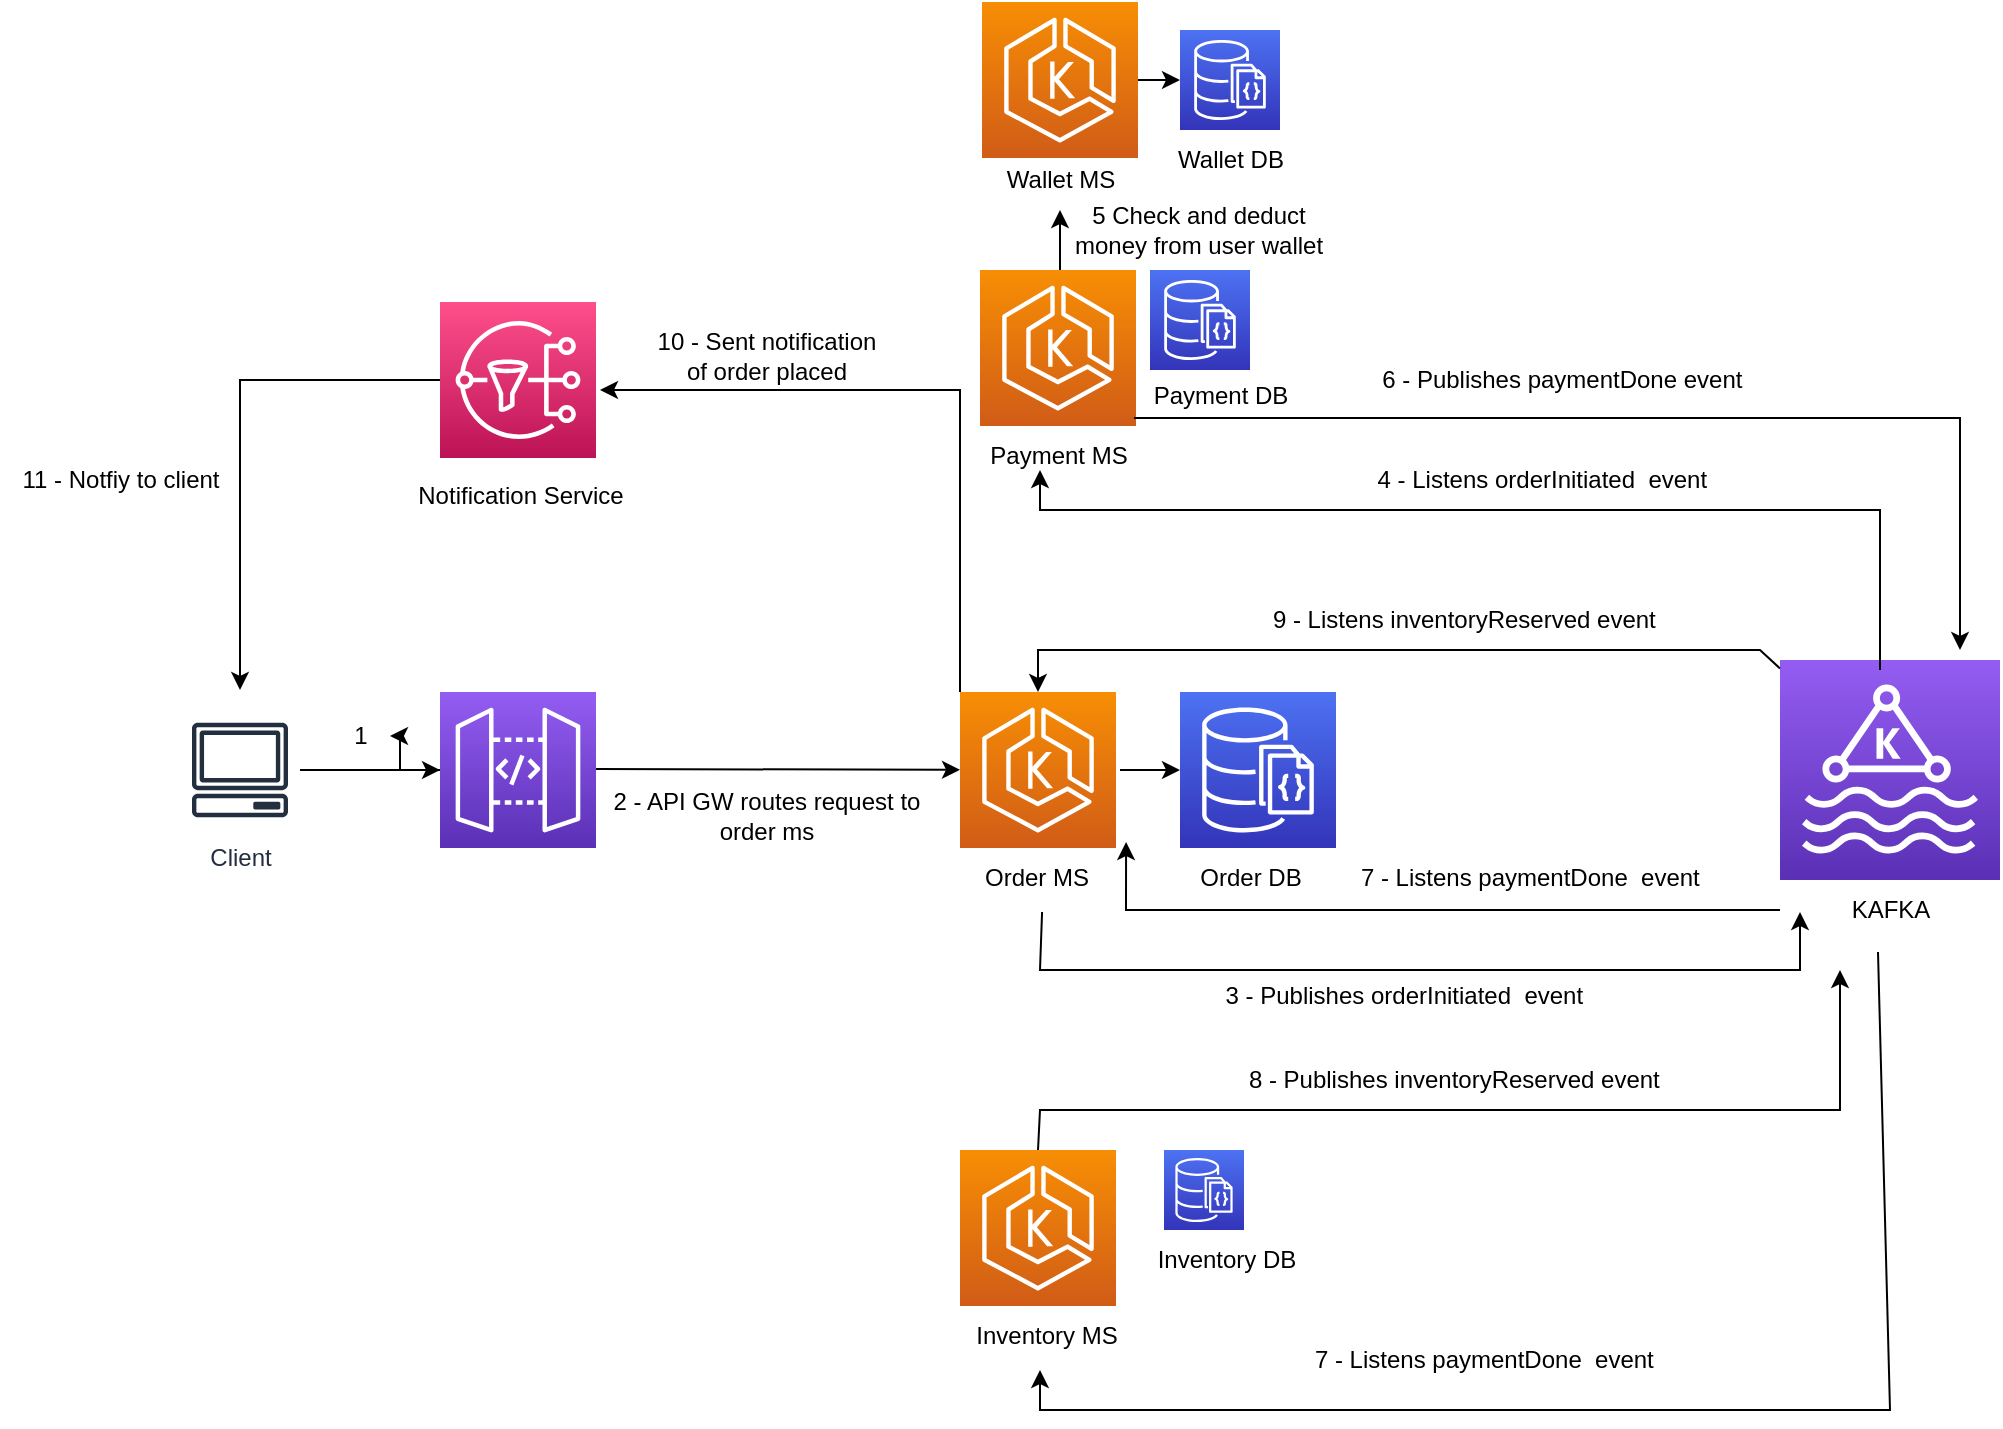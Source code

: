 <mxfile version="21.2.3" type="github" pages="3">
  <diagram name="Success-Order" id="jOHrJ59w8RnciJAaAWkY">
    <mxGraphModel dx="1354" dy="1832" grid="1" gridSize="10" guides="1" tooltips="1" connect="1" arrows="1" fold="1" page="1" pageScale="1" pageWidth="850" pageHeight="1100" math="0" shadow="0">
      <root>
        <mxCell id="0" />
        <mxCell id="1" parent="0" />
        <mxCell id="bEi1gADJWJxezYP48ek6-1" value="Client" style="sketch=0;outlineConnect=0;fontColor=#232F3E;gradientColor=none;strokeColor=#232F3E;fillColor=#ffffff;dashed=0;verticalLabelPosition=bottom;verticalAlign=top;align=center;html=1;fontSize=12;fontStyle=0;aspect=fixed;shape=mxgraph.aws4.resourceIcon;resIcon=mxgraph.aws4.client;" parent="1" vertex="1">
          <mxGeometry x="110" y="180" width="60" height="60" as="geometry" />
        </mxCell>
        <mxCell id="bEi1gADJWJxezYP48ek6-2" value="" style="endArrow=classic;html=1;rounded=0;" parent="1" source="bEi1gADJWJxezYP48ek6-1" edge="1">
          <mxGeometry width="50" height="50" relative="1" as="geometry">
            <mxPoint x="400" y="270" as="sourcePoint" />
            <mxPoint x="240" y="210" as="targetPoint" />
          </mxGeometry>
        </mxCell>
        <mxCell id="5fn6qiYpGiU1aJGlurWJ-11" value="" style="edgeStyle=orthogonalEdgeStyle;rounded=0;orthogonalLoop=1;jettySize=auto;html=1;" edge="1" parent="1" source="bEi1gADJWJxezYP48ek6-3" target="bEi1gADJWJxezYP48ek6-14">
          <mxGeometry relative="1" as="geometry" />
        </mxCell>
        <mxCell id="bEi1gADJWJxezYP48ek6-3" value="" style="sketch=0;points=[[0,0,0],[0.25,0,0],[0.5,0,0],[0.75,0,0],[1,0,0],[0,1,0],[0.25,1,0],[0.5,1,0],[0.75,1,0],[1,1,0],[0,0.25,0],[0,0.5,0],[0,0.75,0],[1,0.25,0],[1,0.5,0],[1,0.75,0]];outlineConnect=0;fontColor=#232F3E;gradientColor=#945DF2;gradientDirection=north;fillColor=#5A30B5;strokeColor=#ffffff;dashed=0;verticalLabelPosition=bottom;verticalAlign=top;align=center;html=1;fontSize=12;fontStyle=0;aspect=fixed;shape=mxgraph.aws4.resourceIcon;resIcon=mxgraph.aws4.api_gateway;" parent="1" vertex="1">
          <mxGeometry x="240" y="171" width="78" height="78" as="geometry" />
        </mxCell>
        <mxCell id="bEi1gADJWJxezYP48ek6-4" value="" style="sketch=0;points=[[0,0,0],[0.25,0,0],[0.5,0,0],[0.75,0,0],[1,0,0],[0,1,0],[0.25,1,0],[0.5,1,0],[0.75,1,0],[1,1,0],[0,0.25,0],[0,0.5,0],[0,0.75,0],[1,0.25,0],[1,0.5,0],[1,0.75,0]];outlineConnect=0;fontColor=#232F3E;gradientColor=#F78E04;gradientDirection=north;fillColor=#D05C17;strokeColor=#ffffff;dashed=0;verticalLabelPosition=bottom;verticalAlign=top;align=center;html=1;fontSize=12;fontStyle=0;aspect=fixed;shape=mxgraph.aws4.resourceIcon;resIcon=mxgraph.aws4.eks;" parent="1" vertex="1">
          <mxGeometry x="500" y="171" width="78" height="78" as="geometry" />
        </mxCell>
        <mxCell id="bEi1gADJWJxezYP48ek6-5" value="Order MS" style="text;html=1;align=center;verticalAlign=middle;resizable=0;points=[];autosize=1;strokeColor=none;fillColor=none;" parent="1" vertex="1">
          <mxGeometry x="498" y="249" width="80" height="30" as="geometry" />
        </mxCell>
        <mxCell id="bEi1gADJWJxezYP48ek6-6" value="" style="endArrow=classic;html=1;rounded=0;" parent="1" target="bEi1gADJWJxezYP48ek6-4" edge="1">
          <mxGeometry width="50" height="50" relative="1" as="geometry">
            <mxPoint x="318" y="209.5" as="sourcePoint" />
            <mxPoint x="388" y="209.5" as="targetPoint" />
          </mxGeometry>
        </mxCell>
        <mxCell id="bEi1gADJWJxezYP48ek6-7" value="" style="sketch=0;points=[[0,0,0],[0.25,0,0],[0.5,0,0],[0.75,0,0],[1,0,0],[0,1,0],[0.25,1,0],[0.5,1,0],[0.75,1,0],[1,1,0],[0,0.25,0],[0,0.5,0],[0,0.75,0],[1,0.25,0],[1,0.5,0],[1,0.75,0]];outlineConnect=0;fontColor=#232F3E;gradientColor=#4D72F3;gradientDirection=north;fillColor=#3334B9;strokeColor=#ffffff;dashed=0;verticalLabelPosition=bottom;verticalAlign=top;align=center;html=1;fontSize=12;fontStyle=0;aspect=fixed;shape=mxgraph.aws4.resourceIcon;resIcon=mxgraph.aws4.documentdb_with_mongodb_compatibility;" parent="1" vertex="1">
          <mxGeometry x="610" y="171" width="78" height="78" as="geometry" />
        </mxCell>
        <mxCell id="bEi1gADJWJxezYP48ek6-8" value="Order DB" style="text;html=1;align=center;verticalAlign=middle;resizable=0;points=[];autosize=1;strokeColor=none;fillColor=none;" parent="1" vertex="1">
          <mxGeometry x="610" y="249" width="70" height="30" as="geometry" />
        </mxCell>
        <mxCell id="bEi1gADJWJxezYP48ek6-9" value="" style="endArrow=classic;html=1;rounded=0;" parent="1" edge="1">
          <mxGeometry width="50" height="50" relative="1" as="geometry">
            <mxPoint x="580" y="210" as="sourcePoint" />
            <mxPoint x="610" y="210" as="targetPoint" />
          </mxGeometry>
        </mxCell>
        <mxCell id="bEi1gADJWJxezYP48ek6-10" value="" style="sketch=0;points=[[0,0,0],[0.25,0,0],[0.5,0,0],[0.75,0,0],[1,0,0],[0,1,0],[0.25,1,0],[0.5,1,0],[0.75,1,0],[1,1,0],[0,0.25,0],[0,0.5,0],[0,0.75,0],[1,0.25,0],[1,0.5,0],[1,0.75,0]];outlineConnect=0;fontColor=#232F3E;gradientColor=#945DF2;gradientDirection=north;fillColor=#5A30B5;strokeColor=#ffffff;dashed=0;verticalLabelPosition=bottom;verticalAlign=top;align=center;html=1;fontSize=12;fontStyle=0;aspect=fixed;shape=mxgraph.aws4.resourceIcon;resIcon=mxgraph.aws4.managed_streaming_for_kafka;" parent="1" vertex="1">
          <mxGeometry x="910" y="155" width="110" height="110" as="geometry" />
        </mxCell>
        <mxCell id="bEi1gADJWJxezYP48ek6-11" value="KAFKA" style="text;html=1;align=center;verticalAlign=middle;resizable=0;points=[];autosize=1;strokeColor=none;fillColor=none;" parent="1" vertex="1">
          <mxGeometry x="935" y="265" width="60" height="30" as="geometry" />
        </mxCell>
        <mxCell id="bEi1gADJWJxezYP48ek6-12" value="" style="endArrow=classic;html=1;rounded=0;exitX=0.538;exitY=1.067;exitDx=0;exitDy=0;exitPerimeter=0;" parent="1" source="bEi1gADJWJxezYP48ek6-5" edge="1">
          <mxGeometry width="50" height="50" relative="1" as="geometry">
            <mxPoint x="540" y="295" as="sourcePoint" />
            <mxPoint x="920" y="281" as="targetPoint" />
            <Array as="points">
              <mxPoint x="540" y="310" />
              <mxPoint x="920" y="310" />
            </Array>
          </mxGeometry>
        </mxCell>
        <mxCell id="bEi1gADJWJxezYP48ek6-13" value="&amp;nbsp;3 - Publishes&amp;nbsp;orderInitiated&amp;nbsp; event" style="text;html=1;align=center;verticalAlign=middle;resizable=0;points=[];autosize=1;strokeColor=none;fillColor=none;" parent="1" vertex="1">
          <mxGeometry x="615" y="308" width="210" height="30" as="geometry" />
        </mxCell>
        <mxCell id="bEi1gADJWJxezYP48ek6-14" value="1" style="text;html=1;align=center;verticalAlign=middle;resizable=0;points=[];autosize=1;strokeColor=none;fillColor=none;" parent="1" vertex="1">
          <mxGeometry x="185" y="178" width="30" height="30" as="geometry" />
        </mxCell>
        <mxCell id="bEi1gADJWJxezYP48ek6-15" value="2 - API GW routes request to &lt;br&gt;order ms" style="text;html=1;align=center;verticalAlign=middle;resizable=0;points=[];autosize=1;strokeColor=none;fillColor=none;" parent="1" vertex="1">
          <mxGeometry x="313" y="213" width="180" height="40" as="geometry" />
        </mxCell>
        <mxCell id="bEi1gADJWJxezYP48ek6-16" value="" style="sketch=0;points=[[0,0,0],[0.25,0,0],[0.5,0,0],[0.75,0,0],[1,0,0],[0,1,0],[0.25,1,0],[0.5,1,0],[0.75,1,0],[1,1,0],[0,0.25,0],[0,0.5,0],[0,0.75,0],[1,0.25,0],[1,0.5,0],[1,0.75,0]];outlineConnect=0;fontColor=#232F3E;gradientColor=#F78E04;gradientDirection=north;fillColor=#D05C17;strokeColor=#ffffff;dashed=0;verticalLabelPosition=bottom;verticalAlign=top;align=center;html=1;fontSize=12;fontStyle=0;aspect=fixed;shape=mxgraph.aws4.resourceIcon;resIcon=mxgraph.aws4.eks;" parent="1" vertex="1">
          <mxGeometry x="510" y="-40" width="78" height="78" as="geometry" />
        </mxCell>
        <mxCell id="5fn6qiYpGiU1aJGlurWJ-2" value="" style="endArrow=classic;html=1;rounded=0;" edge="1" parent="1">
          <mxGeometry width="50" height="50" relative="1" as="geometry">
            <mxPoint x="960" y="160" as="sourcePoint" />
            <mxPoint x="540" y="60" as="targetPoint" />
            <Array as="points">
              <mxPoint x="960" y="80" />
              <mxPoint x="540" y="80" />
              <mxPoint x="540" y="60" />
            </Array>
          </mxGeometry>
        </mxCell>
        <mxCell id="5fn6qiYpGiU1aJGlurWJ-3" value="&amp;nbsp;4 - Listens orderInitiated&amp;nbsp; event" style="text;html=1;align=center;verticalAlign=middle;resizable=0;points=[];autosize=1;strokeColor=none;fillColor=none;" vertex="1" parent="1">
          <mxGeometry x="694" y="50" width="190" height="30" as="geometry" />
        </mxCell>
        <mxCell id="5fn6qiYpGiU1aJGlurWJ-5" value="Payment MS" style="text;html=1;align=center;verticalAlign=middle;resizable=0;points=[];autosize=1;strokeColor=none;fillColor=none;" vertex="1" parent="1">
          <mxGeometry x="504" y="38" width="90" height="30" as="geometry" />
        </mxCell>
        <mxCell id="5fn6qiYpGiU1aJGlurWJ-6" value="" style="sketch=0;points=[[0,0,0],[0.25,0,0],[0.5,0,0],[0.75,0,0],[1,0,0],[0,1,0],[0.25,1,0],[0.5,1,0],[0.75,1,0],[1,1,0],[0,0.25,0],[0,0.5,0],[0,0.75,0],[1,0.25,0],[1,0.5,0],[1,0.75,0]];outlineConnect=0;fontColor=#232F3E;gradientColor=#4D72F3;gradientDirection=north;fillColor=#3334B9;strokeColor=#ffffff;dashed=0;verticalLabelPosition=bottom;verticalAlign=top;align=center;html=1;fontSize=12;fontStyle=0;aspect=fixed;shape=mxgraph.aws4.resourceIcon;resIcon=mxgraph.aws4.documentdb_with_mongodb_compatibility;" vertex="1" parent="1">
          <mxGeometry x="595" y="-40" width="50" height="50" as="geometry" />
        </mxCell>
        <mxCell id="5fn6qiYpGiU1aJGlurWJ-7" value="Payment DB" style="text;html=1;align=center;verticalAlign=middle;resizable=0;points=[];autosize=1;strokeColor=none;fillColor=none;" vertex="1" parent="1">
          <mxGeometry x="585" y="8" width="90" height="30" as="geometry" />
        </mxCell>
        <mxCell id="5fn6qiYpGiU1aJGlurWJ-8" value="" style="sketch=0;points=[[0,0,0],[0.25,0,0],[0.5,0,0],[0.75,0,0],[1,0,0],[0,1,0],[0.25,1,0],[0.5,1,0],[0.75,1,0],[1,1,0],[0,0.25,0],[0,0.5,0],[0,0.75,0],[1,0.25,0],[1,0.5,0],[1,0.75,0]];outlineConnect=0;fontColor=#232F3E;gradientColor=#F78E04;gradientDirection=north;fillColor=#D05C17;strokeColor=#ffffff;dashed=0;verticalLabelPosition=bottom;verticalAlign=top;align=center;html=1;fontSize=12;fontStyle=0;aspect=fixed;shape=mxgraph.aws4.resourceIcon;resIcon=mxgraph.aws4.eks;" vertex="1" parent="1">
          <mxGeometry x="511" y="-174" width="78" height="78" as="geometry" />
        </mxCell>
        <mxCell id="5fn6qiYpGiU1aJGlurWJ-9" value="" style="sketch=0;points=[[0,0,0],[0.25,0,0],[0.5,0,0],[0.75,0,0],[1,0,0],[0,1,0],[0.25,1,0],[0.5,1,0],[0.75,1,0],[1,1,0],[0,0.25,0],[0,0.5,0],[0,0.75,0],[1,0.25,0],[1,0.5,0],[1,0.75,0]];outlineConnect=0;fontColor=#232F3E;gradientColor=#4D72F3;gradientDirection=north;fillColor=#3334B9;strokeColor=#ffffff;dashed=0;verticalLabelPosition=bottom;verticalAlign=top;align=center;html=1;fontSize=12;fontStyle=0;aspect=fixed;shape=mxgraph.aws4.resourceIcon;resIcon=mxgraph.aws4.documentdb_with_mongodb_compatibility;" vertex="1" parent="1">
          <mxGeometry x="610" y="-160" width="50" height="50" as="geometry" />
        </mxCell>
        <mxCell id="5fn6qiYpGiU1aJGlurWJ-10" value="Wallet MS" style="text;html=1;align=center;verticalAlign=middle;resizable=0;points=[];autosize=1;strokeColor=none;fillColor=none;" vertex="1" parent="1">
          <mxGeometry x="510" y="-100" width="80" height="30" as="geometry" />
        </mxCell>
        <mxCell id="5fn6qiYpGiU1aJGlurWJ-12" value="" style="endArrow=classic;html=1;rounded=0;" edge="1" parent="1" source="bEi1gADJWJxezYP48ek6-16">
          <mxGeometry width="50" height="50" relative="1" as="geometry">
            <mxPoint x="610" y="50" as="sourcePoint" />
            <mxPoint x="550" y="-70" as="targetPoint" />
            <Array as="points">
              <mxPoint x="550" y="-40" />
            </Array>
          </mxGeometry>
        </mxCell>
        <mxCell id="5fn6qiYpGiU1aJGlurWJ-13" value="Wallet DB" style="text;html=1;align=center;verticalAlign=middle;resizable=0;points=[];autosize=1;strokeColor=none;fillColor=none;" vertex="1" parent="1">
          <mxGeometry x="595" y="-110" width="80" height="30" as="geometry" />
        </mxCell>
        <mxCell id="5fn6qiYpGiU1aJGlurWJ-14" value="" style="endArrow=classic;html=1;rounded=0;entryX=0;entryY=0.5;entryDx=0;entryDy=0;entryPerimeter=0;" edge="1" parent="1" source="5fn6qiYpGiU1aJGlurWJ-8" target="5fn6qiYpGiU1aJGlurWJ-9">
          <mxGeometry width="50" height="50" relative="1" as="geometry">
            <mxPoint x="590" y="-121" as="sourcePoint" />
            <mxPoint x="560" y="-60" as="targetPoint" />
            <Array as="points" />
          </mxGeometry>
        </mxCell>
        <mxCell id="5fn6qiYpGiU1aJGlurWJ-15" value="5 Check and deduct &lt;br&gt;money from user wallet" style="text;html=1;align=center;verticalAlign=middle;resizable=0;points=[];autosize=1;strokeColor=none;fillColor=none;" vertex="1" parent="1">
          <mxGeometry x="544" y="-80" width="150" height="40" as="geometry" />
        </mxCell>
        <mxCell id="5fn6qiYpGiU1aJGlurWJ-16" value="" style="endArrow=classic;html=1;rounded=0;exitX=0.922;exitY=-0.133;exitDx=0;exitDy=0;exitPerimeter=0;" edge="1" parent="1" source="5fn6qiYpGiU1aJGlurWJ-5">
          <mxGeometry width="50" height="50" relative="1" as="geometry">
            <mxPoint x="610" y="120" as="sourcePoint" />
            <mxPoint x="1000" y="150" as="targetPoint" />
            <Array as="points">
              <mxPoint x="1000" y="34" />
            </Array>
          </mxGeometry>
        </mxCell>
        <mxCell id="5fn6qiYpGiU1aJGlurWJ-17" value="&amp;nbsp;6 - Publishes&amp;nbsp;paymentDone&amp;nbsp;&lt;span style=&quot;background-color: initial;&quot;&gt;event&lt;/span&gt;" style="text;html=1;align=center;verticalAlign=middle;resizable=0;points=[];autosize=1;strokeColor=none;fillColor=none;" vertex="1" parent="1">
          <mxGeometry x="694" width="210" height="30" as="geometry" />
        </mxCell>
        <mxCell id="5fn6qiYpGiU1aJGlurWJ-18" value="" style="endArrow=classic;html=1;rounded=0;entryX=1.063;entryY=-0.1;entryDx=0;entryDy=0;entryPerimeter=0;" edge="1" parent="1" target="bEi1gADJWJxezYP48ek6-5">
          <mxGeometry width="50" height="50" relative="1" as="geometry">
            <mxPoint x="910" y="280" as="sourcePoint" />
            <mxPoint x="660" y="220" as="targetPoint" />
            <Array as="points">
              <mxPoint x="583" y="280" />
            </Array>
          </mxGeometry>
        </mxCell>
        <mxCell id="5fn6qiYpGiU1aJGlurWJ-20" value="&amp;nbsp;7 - Listens paymentDone&amp;nbsp; event" style="text;html=1;align=center;verticalAlign=middle;resizable=0;points=[];autosize=1;strokeColor=none;fillColor=none;" vertex="1" parent="1">
          <mxGeometry x="683" y="249" width="200" height="30" as="geometry" />
        </mxCell>
        <mxCell id="5fn6qiYpGiU1aJGlurWJ-21" value="" style="sketch=0;points=[[0,0,0],[0.25,0,0],[0.5,0,0],[0.75,0,0],[1,0,0],[0,1,0],[0.25,1,0],[0.5,1,0],[0.75,1,0],[1,1,0],[0,0.25,0],[0,0.5,0],[0,0.75,0],[1,0.25,0],[1,0.5,0],[1,0.75,0]];outlineConnect=0;fontColor=#232F3E;gradientColor=#F78E04;gradientDirection=north;fillColor=#D05C17;strokeColor=#ffffff;dashed=0;verticalLabelPosition=bottom;verticalAlign=top;align=center;html=1;fontSize=12;fontStyle=0;aspect=fixed;shape=mxgraph.aws4.resourceIcon;resIcon=mxgraph.aws4.eks;" vertex="1" parent="1">
          <mxGeometry x="500" y="400" width="78" height="78" as="geometry" />
        </mxCell>
        <mxCell id="5fn6qiYpGiU1aJGlurWJ-22" value="" style="sketch=0;points=[[0,0,0],[0.25,0,0],[0.5,0,0],[0.75,0,0],[1,0,0],[0,1,0],[0.25,1,0],[0.5,1,0],[0.75,1,0],[1,1,0],[0,0.25,0],[0,0.5,0],[0,0.75,0],[1,0.25,0],[1,0.5,0],[1,0.75,0]];outlineConnect=0;fontColor=#232F3E;gradientColor=#4D72F3;gradientDirection=north;fillColor=#3334B9;strokeColor=#ffffff;dashed=0;verticalLabelPosition=bottom;verticalAlign=top;align=center;html=1;fontSize=12;fontStyle=0;aspect=fixed;shape=mxgraph.aws4.resourceIcon;resIcon=mxgraph.aws4.documentdb_with_mongodb_compatibility;" vertex="1" parent="1">
          <mxGeometry x="602" y="400" width="40" height="40" as="geometry" />
        </mxCell>
        <mxCell id="5fn6qiYpGiU1aJGlurWJ-23" value="Inventory MS" style="text;html=1;align=center;verticalAlign=middle;resizable=0;points=[];autosize=1;strokeColor=none;fillColor=none;" vertex="1" parent="1">
          <mxGeometry x="498" y="478" width="90" height="30" as="geometry" />
        </mxCell>
        <mxCell id="5fn6qiYpGiU1aJGlurWJ-24" value="Inventory DB" style="text;html=1;align=center;verticalAlign=middle;resizable=0;points=[];autosize=1;strokeColor=none;fillColor=none;" vertex="1" parent="1">
          <mxGeometry x="588" y="440" width="90" height="30" as="geometry" />
        </mxCell>
        <mxCell id="5fn6qiYpGiU1aJGlurWJ-25" value="" style="endArrow=classic;html=1;rounded=0;exitX=0.4;exitY=1.2;exitDx=0;exitDy=0;exitPerimeter=0;" edge="1" parent="1" source="bEi1gADJWJxezYP48ek6-11">
          <mxGeometry width="50" height="50" relative="1" as="geometry">
            <mxPoint x="610" y="340" as="sourcePoint" />
            <mxPoint x="540" y="510" as="targetPoint" />
            <Array as="points">
              <mxPoint x="965" y="530" />
              <mxPoint x="540" y="530" />
              <mxPoint x="540" y="510" />
            </Array>
          </mxGeometry>
        </mxCell>
        <mxCell id="5fn6qiYpGiU1aJGlurWJ-26" value="&amp;nbsp;7 - Listens paymentDone&amp;nbsp; event" style="text;html=1;align=center;verticalAlign=middle;resizable=0;points=[];autosize=1;strokeColor=none;fillColor=none;" vertex="1" parent="1">
          <mxGeometry x="660" y="490" width="200" height="30" as="geometry" />
        </mxCell>
        <mxCell id="5fn6qiYpGiU1aJGlurWJ-27" value="" style="endArrow=classic;html=1;rounded=0;exitX=0.5;exitY=0;exitDx=0;exitDy=0;exitPerimeter=0;" edge="1" parent="1" source="5fn6qiYpGiU1aJGlurWJ-21">
          <mxGeometry width="50" height="50" relative="1" as="geometry">
            <mxPoint x="540" y="390" as="sourcePoint" />
            <mxPoint x="940" y="310" as="targetPoint" />
            <Array as="points">
              <mxPoint x="540" y="380" />
              <mxPoint x="940" y="380" />
            </Array>
          </mxGeometry>
        </mxCell>
        <mxCell id="5fn6qiYpGiU1aJGlurWJ-28" value="&amp;nbsp;8 - Publishes&amp;nbsp;inventoryReserved&amp;nbsp;&lt;span style=&quot;background-color: initial;&quot;&gt;event&lt;/span&gt;" style="text;html=1;align=center;verticalAlign=middle;resizable=0;points=[];autosize=1;strokeColor=none;fillColor=none;" vertex="1" parent="1">
          <mxGeometry x="630" y="350" width="230" height="30" as="geometry" />
        </mxCell>
        <mxCell id="5fn6qiYpGiU1aJGlurWJ-29" value="" style="endArrow=classic;html=1;rounded=0;entryX=0.5;entryY=0;entryDx=0;entryDy=0;entryPerimeter=0;" edge="1" parent="1" source="bEi1gADJWJxezYP48ek6-10" target="bEi1gADJWJxezYP48ek6-4">
          <mxGeometry width="50" height="50" relative="1" as="geometry">
            <mxPoint x="900" y="210" as="sourcePoint" />
            <mxPoint x="560" y="150" as="targetPoint" />
            <Array as="points">
              <mxPoint x="900" y="150" />
              <mxPoint x="539" y="150" />
            </Array>
          </mxGeometry>
        </mxCell>
        <mxCell id="5fn6qiYpGiU1aJGlurWJ-30" value="&amp;nbsp;9 - Listens inventoryReserved event" style="text;html=1;align=center;verticalAlign=middle;resizable=0;points=[];autosize=1;strokeColor=none;fillColor=none;" vertex="1" parent="1">
          <mxGeometry x="640" y="120" width="220" height="30" as="geometry" />
        </mxCell>
        <mxCell id="5fn6qiYpGiU1aJGlurWJ-33" value="" style="sketch=0;points=[[0,0,0],[0.25,0,0],[0.5,0,0],[0.75,0,0],[1,0,0],[0,1,0],[0.25,1,0],[0.5,1,0],[0.75,1,0],[1,1,0],[0,0.25,0],[0,0.5,0],[0,0.75,0],[1,0.25,0],[1,0.5,0],[1,0.75,0]];outlineConnect=0;fontColor=#232F3E;gradientColor=#FF4F8B;gradientDirection=north;fillColor=#BC1356;strokeColor=#ffffff;dashed=0;verticalLabelPosition=bottom;verticalAlign=top;align=center;html=1;fontSize=12;fontStyle=0;aspect=fixed;shape=mxgraph.aws4.resourceIcon;resIcon=mxgraph.aws4.sns;" vertex="1" parent="1">
          <mxGeometry x="240" y="-24" width="78" height="78" as="geometry" />
        </mxCell>
        <mxCell id="5fn6qiYpGiU1aJGlurWJ-34" value="Notification Service" style="text;html=1;align=center;verticalAlign=middle;resizable=0;points=[];autosize=1;strokeColor=none;fillColor=none;" vertex="1" parent="1">
          <mxGeometry x="215" y="58" width="130" height="30" as="geometry" />
        </mxCell>
        <mxCell id="5fn6qiYpGiU1aJGlurWJ-35" value="" style="endArrow=classic;html=1;rounded=0;exitX=0;exitY=0;exitDx=0;exitDy=0;exitPerimeter=0;" edge="1" parent="1" source="bEi1gADJWJxezYP48ek6-4">
          <mxGeometry width="50" height="50" relative="1" as="geometry">
            <mxPoint x="610" y="190" as="sourcePoint" />
            <mxPoint x="320" y="20" as="targetPoint" />
            <Array as="points">
              <mxPoint x="500" y="20" />
            </Array>
          </mxGeometry>
        </mxCell>
        <mxCell id="5fn6qiYpGiU1aJGlurWJ-36" value="10 - Sent notification &lt;br&gt;of order placed" style="text;html=1;align=center;verticalAlign=middle;resizable=0;points=[];autosize=1;strokeColor=none;fillColor=none;" vertex="1" parent="1">
          <mxGeometry x="338" y="-17" width="130" height="40" as="geometry" />
        </mxCell>
        <mxCell id="5fn6qiYpGiU1aJGlurWJ-37" value="" style="endArrow=classic;html=1;rounded=0;exitX=0;exitY=0.5;exitDx=0;exitDy=0;exitPerimeter=0;" edge="1" parent="1" source="5fn6qiYpGiU1aJGlurWJ-33">
          <mxGeometry width="50" height="50" relative="1" as="geometry">
            <mxPoint x="140" y="10" as="sourcePoint" />
            <mxPoint x="140" y="170" as="targetPoint" />
            <Array as="points">
              <mxPoint x="140" y="15" />
            </Array>
          </mxGeometry>
        </mxCell>
        <mxCell id="5fn6qiYpGiU1aJGlurWJ-38" value="11 - Notfiy to client&lt;br&gt;" style="text;html=1;align=center;verticalAlign=middle;resizable=0;points=[];autosize=1;strokeColor=none;fillColor=none;" vertex="1" parent="1">
          <mxGeometry x="20" y="50" width="120" height="30" as="geometry" />
        </mxCell>
      </root>
    </mxGraphModel>
  </diagram>
  <diagram id="3eZo6JG8NpKzH0ZA-8li" name="Insufficient_Fund">
    <mxGraphModel dx="1035" dy="1660" grid="1" gridSize="10" guides="1" tooltips="1" connect="1" arrows="1" fold="1" page="1" pageScale="1" pageWidth="850" pageHeight="1100" math="0" shadow="0">
      <root>
        <mxCell id="0" />
        <mxCell id="1" parent="0" />
        <mxCell id="q1lHtOcSVuXNYZ5RDWTz-1" value="Client" style="sketch=0;outlineConnect=0;fontColor=#232F3E;gradientColor=none;strokeColor=#232F3E;fillColor=#ffffff;dashed=0;verticalLabelPosition=bottom;verticalAlign=top;align=center;html=1;fontSize=12;fontStyle=0;aspect=fixed;shape=mxgraph.aws4.resourceIcon;resIcon=mxgraph.aws4.client;" vertex="1" parent="1">
          <mxGeometry x="110" y="180" width="60" height="60" as="geometry" />
        </mxCell>
        <mxCell id="q1lHtOcSVuXNYZ5RDWTz-2" value="" style="endArrow=classic;html=1;rounded=0;" edge="1" parent="1" source="q1lHtOcSVuXNYZ5RDWTz-1">
          <mxGeometry width="50" height="50" relative="1" as="geometry">
            <mxPoint x="400" y="270" as="sourcePoint" />
            <mxPoint x="240" y="210" as="targetPoint" />
          </mxGeometry>
        </mxCell>
        <mxCell id="q1lHtOcSVuXNYZ5RDWTz-3" value="" style="edgeStyle=orthogonalEdgeStyle;rounded=0;orthogonalLoop=1;jettySize=auto;html=1;" edge="1" parent="1" source="q1lHtOcSVuXNYZ5RDWTz-4" target="q1lHtOcSVuXNYZ5RDWTz-15">
          <mxGeometry relative="1" as="geometry" />
        </mxCell>
        <mxCell id="q1lHtOcSVuXNYZ5RDWTz-4" value="" style="sketch=0;points=[[0,0,0],[0.25,0,0],[0.5,0,0],[0.75,0,0],[1,0,0],[0,1,0],[0.25,1,0],[0.5,1,0],[0.75,1,0],[1,1,0],[0,0.25,0],[0,0.5,0],[0,0.75,0],[1,0.25,0],[1,0.5,0],[1,0.75,0]];outlineConnect=0;fontColor=#232F3E;gradientColor=#945DF2;gradientDirection=north;fillColor=#5A30B5;strokeColor=#ffffff;dashed=0;verticalLabelPosition=bottom;verticalAlign=top;align=center;html=1;fontSize=12;fontStyle=0;aspect=fixed;shape=mxgraph.aws4.resourceIcon;resIcon=mxgraph.aws4.api_gateway;" vertex="1" parent="1">
          <mxGeometry x="240" y="171" width="78" height="78" as="geometry" />
        </mxCell>
        <mxCell id="q1lHtOcSVuXNYZ5RDWTz-5" value="" style="sketch=0;points=[[0,0,0],[0.25,0,0],[0.5,0,0],[0.75,0,0],[1,0,0],[0,1,0],[0.25,1,0],[0.5,1,0],[0.75,1,0],[1,1,0],[0,0.25,0],[0,0.5,0],[0,0.75,0],[1,0.25,0],[1,0.5,0],[1,0.75,0]];outlineConnect=0;fontColor=#232F3E;gradientColor=#F78E04;gradientDirection=north;fillColor=#D05C17;strokeColor=#ffffff;dashed=0;verticalLabelPosition=bottom;verticalAlign=top;align=center;html=1;fontSize=12;fontStyle=0;aspect=fixed;shape=mxgraph.aws4.resourceIcon;resIcon=mxgraph.aws4.eks;" vertex="1" parent="1">
          <mxGeometry x="500" y="171" width="78" height="78" as="geometry" />
        </mxCell>
        <mxCell id="q1lHtOcSVuXNYZ5RDWTz-6" value="Order MS" style="text;html=1;align=center;verticalAlign=middle;resizable=0;points=[];autosize=1;strokeColor=none;fillColor=none;" vertex="1" parent="1">
          <mxGeometry x="498" y="249" width="80" height="30" as="geometry" />
        </mxCell>
        <mxCell id="q1lHtOcSVuXNYZ5RDWTz-7" value="" style="endArrow=classic;html=1;rounded=0;" edge="1" parent="1" target="q1lHtOcSVuXNYZ5RDWTz-5">
          <mxGeometry width="50" height="50" relative="1" as="geometry">
            <mxPoint x="318" y="209.5" as="sourcePoint" />
            <mxPoint x="388" y="209.5" as="targetPoint" />
          </mxGeometry>
        </mxCell>
        <mxCell id="q1lHtOcSVuXNYZ5RDWTz-8" value="" style="sketch=0;points=[[0,0,0],[0.25,0,0],[0.5,0,0],[0.75,0,0],[1,0,0],[0,1,0],[0.25,1,0],[0.5,1,0],[0.75,1,0],[1,1,0],[0,0.25,0],[0,0.5,0],[0,0.75,0],[1,0.25,0],[1,0.5,0],[1,0.75,0]];outlineConnect=0;fontColor=#232F3E;gradientColor=#4D72F3;gradientDirection=north;fillColor=#3334B9;strokeColor=#ffffff;dashed=0;verticalLabelPosition=bottom;verticalAlign=top;align=center;html=1;fontSize=12;fontStyle=0;aspect=fixed;shape=mxgraph.aws4.resourceIcon;resIcon=mxgraph.aws4.documentdb_with_mongodb_compatibility;" vertex="1" parent="1">
          <mxGeometry x="610" y="171" width="78" height="78" as="geometry" />
        </mxCell>
        <mxCell id="q1lHtOcSVuXNYZ5RDWTz-9" value="Order DB" style="text;html=1;align=center;verticalAlign=middle;resizable=0;points=[];autosize=1;strokeColor=none;fillColor=none;" vertex="1" parent="1">
          <mxGeometry x="610" y="249" width="70" height="30" as="geometry" />
        </mxCell>
        <mxCell id="q1lHtOcSVuXNYZ5RDWTz-10" value="" style="endArrow=classic;html=1;rounded=0;" edge="1" parent="1">
          <mxGeometry width="50" height="50" relative="1" as="geometry">
            <mxPoint x="580" y="210" as="sourcePoint" />
            <mxPoint x="610" y="210" as="targetPoint" />
          </mxGeometry>
        </mxCell>
        <mxCell id="q1lHtOcSVuXNYZ5RDWTz-11" value="" style="sketch=0;points=[[0,0,0],[0.25,0,0],[0.5,0,0],[0.75,0,0],[1,0,0],[0,1,0],[0.25,1,0],[0.5,1,0],[0.75,1,0],[1,1,0],[0,0.25,0],[0,0.5,0],[0,0.75,0],[1,0.25,0],[1,0.5,0],[1,0.75,0]];outlineConnect=0;fontColor=#232F3E;gradientColor=#945DF2;gradientDirection=north;fillColor=#5A30B5;strokeColor=#ffffff;dashed=0;verticalLabelPosition=bottom;verticalAlign=top;align=center;html=1;fontSize=12;fontStyle=0;aspect=fixed;shape=mxgraph.aws4.resourceIcon;resIcon=mxgraph.aws4.managed_streaming_for_kafka;" vertex="1" parent="1">
          <mxGeometry x="910" y="155" width="110" height="110" as="geometry" />
        </mxCell>
        <mxCell id="q1lHtOcSVuXNYZ5RDWTz-12" value="KAFKA" style="text;html=1;align=center;verticalAlign=middle;resizable=0;points=[];autosize=1;strokeColor=none;fillColor=none;" vertex="1" parent="1">
          <mxGeometry x="935" y="265" width="60" height="30" as="geometry" />
        </mxCell>
        <mxCell id="q1lHtOcSVuXNYZ5RDWTz-13" value="" style="endArrow=classic;html=1;rounded=0;exitX=0.538;exitY=1.067;exitDx=0;exitDy=0;exitPerimeter=0;" edge="1" parent="1" source="q1lHtOcSVuXNYZ5RDWTz-6">
          <mxGeometry width="50" height="50" relative="1" as="geometry">
            <mxPoint x="540" y="295" as="sourcePoint" />
            <mxPoint x="920" y="281" as="targetPoint" />
            <Array as="points">
              <mxPoint x="540" y="310" />
              <mxPoint x="920" y="310" />
            </Array>
          </mxGeometry>
        </mxCell>
        <mxCell id="q1lHtOcSVuXNYZ5RDWTz-14" value="&amp;nbsp;3 - Publishes&amp;nbsp;orderInitiated&amp;nbsp; event" style="text;html=1;align=center;verticalAlign=middle;resizable=0;points=[];autosize=1;strokeColor=none;fillColor=none;" vertex="1" parent="1">
          <mxGeometry x="615" y="308" width="210" height="30" as="geometry" />
        </mxCell>
        <mxCell id="q1lHtOcSVuXNYZ5RDWTz-15" value="1" style="text;html=1;align=center;verticalAlign=middle;resizable=0;points=[];autosize=1;strokeColor=none;fillColor=none;" vertex="1" parent="1">
          <mxGeometry x="185" y="178" width="30" height="30" as="geometry" />
        </mxCell>
        <mxCell id="q1lHtOcSVuXNYZ5RDWTz-16" value="2 - API GW routes request to &lt;br&gt;order ms" style="text;html=1;align=center;verticalAlign=middle;resizable=0;points=[];autosize=1;strokeColor=none;fillColor=none;" vertex="1" parent="1">
          <mxGeometry x="313" y="213" width="180" height="40" as="geometry" />
        </mxCell>
        <mxCell id="q1lHtOcSVuXNYZ5RDWTz-17" value="" style="sketch=0;points=[[0,0,0],[0.25,0,0],[0.5,0,0],[0.75,0,0],[1,0,0],[0,1,0],[0.25,1,0],[0.5,1,0],[0.75,1,0],[1,1,0],[0,0.25,0],[0,0.5,0],[0,0.75,0],[1,0.25,0],[1,0.5,0],[1,0.75,0]];outlineConnect=0;fontColor=#232F3E;gradientColor=#F78E04;gradientDirection=north;fillColor=#D05C17;strokeColor=#ffffff;dashed=0;verticalLabelPosition=bottom;verticalAlign=top;align=center;html=1;fontSize=12;fontStyle=0;aspect=fixed;shape=mxgraph.aws4.resourceIcon;resIcon=mxgraph.aws4.eks;" vertex="1" parent="1">
          <mxGeometry x="510" y="-40" width="78" height="78" as="geometry" />
        </mxCell>
        <mxCell id="q1lHtOcSVuXNYZ5RDWTz-18" value="" style="endArrow=classic;html=1;rounded=0;" edge="1" parent="1">
          <mxGeometry width="50" height="50" relative="1" as="geometry">
            <mxPoint x="960" y="160" as="sourcePoint" />
            <mxPoint x="540" y="60" as="targetPoint" />
            <Array as="points">
              <mxPoint x="960" y="80" />
              <mxPoint x="540" y="80" />
              <mxPoint x="540" y="60" />
            </Array>
          </mxGeometry>
        </mxCell>
        <mxCell id="q1lHtOcSVuXNYZ5RDWTz-19" value="&amp;nbsp;4 - Listens orderInitiated&amp;nbsp; event" style="text;html=1;align=center;verticalAlign=middle;resizable=0;points=[];autosize=1;strokeColor=none;fillColor=none;" vertex="1" parent="1">
          <mxGeometry x="694" y="50" width="190" height="30" as="geometry" />
        </mxCell>
        <mxCell id="q1lHtOcSVuXNYZ5RDWTz-20" value="Payment MS" style="text;html=1;align=center;verticalAlign=middle;resizable=0;points=[];autosize=1;strokeColor=none;fillColor=none;" vertex="1" parent="1">
          <mxGeometry x="504" y="38" width="90" height="30" as="geometry" />
        </mxCell>
        <mxCell id="q1lHtOcSVuXNYZ5RDWTz-21" value="" style="sketch=0;points=[[0,0,0],[0.25,0,0],[0.5,0,0],[0.75,0,0],[1,0,0],[0,1,0],[0.25,1,0],[0.5,1,0],[0.75,1,0],[1,1,0],[0,0.25,0],[0,0.5,0],[0,0.75,0],[1,0.25,0],[1,0.5,0],[1,0.75,0]];outlineConnect=0;fontColor=#232F3E;gradientColor=#4D72F3;gradientDirection=north;fillColor=#3334B9;strokeColor=#ffffff;dashed=0;verticalLabelPosition=bottom;verticalAlign=top;align=center;html=1;fontSize=12;fontStyle=0;aspect=fixed;shape=mxgraph.aws4.resourceIcon;resIcon=mxgraph.aws4.documentdb_with_mongodb_compatibility;" vertex="1" parent="1">
          <mxGeometry x="595" y="-40" width="50" height="50" as="geometry" />
        </mxCell>
        <mxCell id="q1lHtOcSVuXNYZ5RDWTz-22" value="Payment DB" style="text;html=1;align=center;verticalAlign=middle;resizable=0;points=[];autosize=1;strokeColor=none;fillColor=none;" vertex="1" parent="1">
          <mxGeometry x="585" y="8" width="90" height="30" as="geometry" />
        </mxCell>
        <mxCell id="q1lHtOcSVuXNYZ5RDWTz-23" value="" style="sketch=0;points=[[0,0,0],[0.25,0,0],[0.5,0,0],[0.75,0,0],[1,0,0],[0,1,0],[0.25,1,0],[0.5,1,0],[0.75,1,0],[1,1,0],[0,0.25,0],[0,0.5,0],[0,0.75,0],[1,0.25,0],[1,0.5,0],[1,0.75,0]];outlineConnect=0;fontColor=#232F3E;gradientColor=#F78E04;gradientDirection=north;fillColor=#D05C17;strokeColor=#ffffff;dashed=0;verticalLabelPosition=bottom;verticalAlign=top;align=center;html=1;fontSize=12;fontStyle=0;aspect=fixed;shape=mxgraph.aws4.resourceIcon;resIcon=mxgraph.aws4.eks;" vertex="1" parent="1">
          <mxGeometry x="511" y="-174" width="78" height="78" as="geometry" />
        </mxCell>
        <mxCell id="q1lHtOcSVuXNYZ5RDWTz-24" value="" style="sketch=0;points=[[0,0,0],[0.25,0,0],[0.5,0,0],[0.75,0,0],[1,0,0],[0,1,0],[0.25,1,0],[0.5,1,0],[0.75,1,0],[1,1,0],[0,0.25,0],[0,0.5,0],[0,0.75,0],[1,0.25,0],[1,0.5,0],[1,0.75,0]];outlineConnect=0;fontColor=#232F3E;gradientColor=#4D72F3;gradientDirection=north;fillColor=#3334B9;strokeColor=#ffffff;dashed=0;verticalLabelPosition=bottom;verticalAlign=top;align=center;html=1;fontSize=12;fontStyle=0;aspect=fixed;shape=mxgraph.aws4.resourceIcon;resIcon=mxgraph.aws4.documentdb_with_mongodb_compatibility;" vertex="1" parent="1">
          <mxGeometry x="610" y="-160" width="50" height="50" as="geometry" />
        </mxCell>
        <mxCell id="q1lHtOcSVuXNYZ5RDWTz-25" value="Wallet MS" style="text;html=1;align=center;verticalAlign=middle;resizable=0;points=[];autosize=1;strokeColor=none;fillColor=none;" vertex="1" parent="1">
          <mxGeometry x="510" y="-100" width="80" height="30" as="geometry" />
        </mxCell>
        <mxCell id="q1lHtOcSVuXNYZ5RDWTz-26" value="" style="endArrow=classic;html=1;rounded=0;" edge="1" parent="1" source="q1lHtOcSVuXNYZ5RDWTz-17">
          <mxGeometry width="50" height="50" relative="1" as="geometry">
            <mxPoint x="610" y="50" as="sourcePoint" />
            <mxPoint x="550" y="-70" as="targetPoint" />
            <Array as="points">
              <mxPoint x="550" y="-40" />
            </Array>
          </mxGeometry>
        </mxCell>
        <mxCell id="q1lHtOcSVuXNYZ5RDWTz-27" value="Wallet DB" style="text;html=1;align=center;verticalAlign=middle;resizable=0;points=[];autosize=1;strokeColor=none;fillColor=none;" vertex="1" parent="1">
          <mxGeometry x="595" y="-110" width="80" height="30" as="geometry" />
        </mxCell>
        <mxCell id="q1lHtOcSVuXNYZ5RDWTz-28" value="" style="endArrow=classic;html=1;rounded=0;entryX=0;entryY=0.5;entryDx=0;entryDy=0;entryPerimeter=0;" edge="1" parent="1" source="q1lHtOcSVuXNYZ5RDWTz-23" target="q1lHtOcSVuXNYZ5RDWTz-24">
          <mxGeometry width="50" height="50" relative="1" as="geometry">
            <mxPoint x="590" y="-121" as="sourcePoint" />
            <mxPoint x="560" y="-60" as="targetPoint" />
            <Array as="points" />
          </mxGeometry>
        </mxCell>
        <mxCell id="q1lHtOcSVuXNYZ5RDWTz-29" value="5 Check and return &lt;br&gt;insufficient fund in user wallet" style="text;html=1;align=center;verticalAlign=middle;resizable=0;points=[];autosize=1;strokeColor=none;fillColor=none;" vertex="1" parent="1">
          <mxGeometry x="545" y="-80" width="180" height="40" as="geometry" />
        </mxCell>
        <mxCell id="q1lHtOcSVuXNYZ5RDWTz-30" value="" style="endArrow=classic;html=1;rounded=0;exitX=0.922;exitY=-0.133;exitDx=0;exitDy=0;exitPerimeter=0;" edge="1" parent="1" source="q1lHtOcSVuXNYZ5RDWTz-20">
          <mxGeometry width="50" height="50" relative="1" as="geometry">
            <mxPoint x="610" y="120" as="sourcePoint" />
            <mxPoint x="1000" y="150" as="targetPoint" />
            <Array as="points">
              <mxPoint x="1000" y="34" />
            </Array>
          </mxGeometry>
        </mxCell>
        <mxCell id="q1lHtOcSVuXNYZ5RDWTz-31" value="&amp;nbsp;6 - Publishes&amp;nbsp;paymentFail&amp;nbsp;&lt;span style=&quot;background-color: initial;&quot;&gt;event with fail reason&lt;/span&gt;" style="text;html=1;align=center;verticalAlign=middle;resizable=0;points=[];autosize=1;strokeColor=none;fillColor=none;" vertex="1" parent="1">
          <mxGeometry x="659" width="280" height="30" as="geometry" />
        </mxCell>
        <mxCell id="q1lHtOcSVuXNYZ5RDWTz-32" value="" style="endArrow=classic;html=1;rounded=0;entryX=1.063;entryY=-0.1;entryDx=0;entryDy=0;entryPerimeter=0;" edge="1" parent="1" target="q1lHtOcSVuXNYZ5RDWTz-6">
          <mxGeometry width="50" height="50" relative="1" as="geometry">
            <mxPoint x="910" y="280" as="sourcePoint" />
            <mxPoint x="660" y="220" as="targetPoint" />
            <Array as="points">
              <mxPoint x="583" y="280" />
            </Array>
          </mxGeometry>
        </mxCell>
        <mxCell id="q1lHtOcSVuXNYZ5RDWTz-33" value="&amp;nbsp;7 - Listens&amp;nbsp;paymentFail&amp;nbsp;&lt;span style=&quot;background-color: initial;&quot;&gt;event&lt;/span&gt;" style="text;html=1;align=center;verticalAlign=middle;resizable=0;points=[];autosize=1;strokeColor=none;fillColor=none;" vertex="1" parent="1">
          <mxGeometry x="693" y="249" width="180" height="30" as="geometry" />
        </mxCell>
        <mxCell id="q1lHtOcSVuXNYZ5RDWTz-44" value="" style="sketch=0;points=[[0,0,0],[0.25,0,0],[0.5,0,0],[0.75,0,0],[1,0,0],[0,1,0],[0.25,1,0],[0.5,1,0],[0.75,1,0],[1,1,0],[0,0.25,0],[0,0.5,0],[0,0.75,0],[1,0.25,0],[1,0.5,0],[1,0.75,0]];outlineConnect=0;fontColor=#232F3E;gradientColor=#FF4F8B;gradientDirection=north;fillColor=#BC1356;strokeColor=#ffffff;dashed=0;verticalLabelPosition=bottom;verticalAlign=top;align=center;html=1;fontSize=12;fontStyle=0;aspect=fixed;shape=mxgraph.aws4.resourceIcon;resIcon=mxgraph.aws4.sns;" vertex="1" parent="1">
          <mxGeometry x="240" y="-24" width="78" height="78" as="geometry" />
        </mxCell>
        <mxCell id="q1lHtOcSVuXNYZ5RDWTz-45" value="Notification Service" style="text;html=1;align=center;verticalAlign=middle;resizable=0;points=[];autosize=1;strokeColor=none;fillColor=none;" vertex="1" parent="1">
          <mxGeometry x="215" y="58" width="130" height="30" as="geometry" />
        </mxCell>
        <mxCell id="q1lHtOcSVuXNYZ5RDWTz-46" value="" style="endArrow=classic;html=1;rounded=0;exitX=0;exitY=0;exitDx=0;exitDy=0;exitPerimeter=0;" edge="1" parent="1" source="q1lHtOcSVuXNYZ5RDWTz-5">
          <mxGeometry width="50" height="50" relative="1" as="geometry">
            <mxPoint x="610" y="190" as="sourcePoint" />
            <mxPoint x="320" y="20" as="targetPoint" />
            <Array as="points">
              <mxPoint x="500" y="20" />
            </Array>
          </mxGeometry>
        </mxCell>
        <mxCell id="q1lHtOcSVuXNYZ5RDWTz-47" value="8 - Sent notification of order &lt;br&gt;failed due to insufficient fund" style="text;html=1;align=center;verticalAlign=middle;resizable=0;points=[];autosize=1;strokeColor=none;fillColor=none;" vertex="1" parent="1">
          <mxGeometry x="313" y="-17" width="180" height="40" as="geometry" />
        </mxCell>
        <mxCell id="q1lHtOcSVuXNYZ5RDWTz-48" value="" style="endArrow=classic;html=1;rounded=0;exitX=0;exitY=0.5;exitDx=0;exitDy=0;exitPerimeter=0;" edge="1" parent="1" source="q1lHtOcSVuXNYZ5RDWTz-44">
          <mxGeometry width="50" height="50" relative="1" as="geometry">
            <mxPoint x="140" y="10" as="sourcePoint" />
            <mxPoint x="140" y="170" as="targetPoint" />
            <Array as="points">
              <mxPoint x="140" y="15" />
            </Array>
          </mxGeometry>
        </mxCell>
        <mxCell id="q1lHtOcSVuXNYZ5RDWTz-49" value="9 - Notfiy to client" style="text;html=1;align=center;verticalAlign=middle;resizable=0;points=[];autosize=1;strokeColor=none;fillColor=none;" vertex="1" parent="1">
          <mxGeometry x="20" y="50" width="120" height="30" as="geometry" />
        </mxCell>
      </root>
    </mxGraphModel>
  </diagram>
  <diagram id="SbpmXUT0GUYojZ--Ho6A" name="Inventory_not_available">
    <mxGraphModel dx="880" dy="1576" grid="1" gridSize="10" guides="1" tooltips="1" connect="1" arrows="1" fold="1" page="1" pageScale="1" pageWidth="850" pageHeight="1100" math="0" shadow="0">
      <root>
        <mxCell id="0" />
        <mxCell id="1" parent="0" />
        <mxCell id="aZIykDjt1dycyDVThlvG-1" value="Client" style="sketch=0;outlineConnect=0;fontColor=#232F3E;gradientColor=none;strokeColor=#232F3E;fillColor=#ffffff;dashed=0;verticalLabelPosition=bottom;verticalAlign=top;align=center;html=1;fontSize=12;fontStyle=0;aspect=fixed;shape=mxgraph.aws4.resourceIcon;resIcon=mxgraph.aws4.client;" vertex="1" parent="1">
          <mxGeometry x="110" y="180" width="60" height="60" as="geometry" />
        </mxCell>
        <mxCell id="aZIykDjt1dycyDVThlvG-2" value="" style="endArrow=classic;html=1;rounded=0;" edge="1" parent="1" source="aZIykDjt1dycyDVThlvG-1">
          <mxGeometry width="50" height="50" relative="1" as="geometry">
            <mxPoint x="400" y="270" as="sourcePoint" />
            <mxPoint x="240" y="210" as="targetPoint" />
          </mxGeometry>
        </mxCell>
        <mxCell id="aZIykDjt1dycyDVThlvG-3" value="" style="edgeStyle=orthogonalEdgeStyle;rounded=0;orthogonalLoop=1;jettySize=auto;html=1;" edge="1" parent="1" source="aZIykDjt1dycyDVThlvG-4" target="aZIykDjt1dycyDVThlvG-15">
          <mxGeometry relative="1" as="geometry" />
        </mxCell>
        <mxCell id="aZIykDjt1dycyDVThlvG-4" value="" style="sketch=0;points=[[0,0,0],[0.25,0,0],[0.5,0,0],[0.75,0,0],[1,0,0],[0,1,0],[0.25,1,0],[0.5,1,0],[0.75,1,0],[1,1,0],[0,0.25,0],[0,0.5,0],[0,0.75,0],[1,0.25,0],[1,0.5,0],[1,0.75,0]];outlineConnect=0;fontColor=#232F3E;gradientColor=#945DF2;gradientDirection=north;fillColor=#5A30B5;strokeColor=#ffffff;dashed=0;verticalLabelPosition=bottom;verticalAlign=top;align=center;html=1;fontSize=12;fontStyle=0;aspect=fixed;shape=mxgraph.aws4.resourceIcon;resIcon=mxgraph.aws4.api_gateway;" vertex="1" parent="1">
          <mxGeometry x="240" y="171" width="78" height="78" as="geometry" />
        </mxCell>
        <mxCell id="aZIykDjt1dycyDVThlvG-5" value="" style="sketch=0;points=[[0,0,0],[0.25,0,0],[0.5,0,0],[0.75,0,0],[1,0,0],[0,1,0],[0.25,1,0],[0.5,1,0],[0.75,1,0],[1,1,0],[0,0.25,0],[0,0.5,0],[0,0.75,0],[1,0.25,0],[1,0.5,0],[1,0.75,0]];outlineConnect=0;fontColor=#232F3E;gradientColor=#F78E04;gradientDirection=north;fillColor=#D05C17;strokeColor=#ffffff;dashed=0;verticalLabelPosition=bottom;verticalAlign=top;align=center;html=1;fontSize=12;fontStyle=0;aspect=fixed;shape=mxgraph.aws4.resourceIcon;resIcon=mxgraph.aws4.eks;" vertex="1" parent="1">
          <mxGeometry x="500" y="171" width="78" height="78" as="geometry" />
        </mxCell>
        <mxCell id="aZIykDjt1dycyDVThlvG-6" value="Order MS" style="text;html=1;align=center;verticalAlign=middle;resizable=0;points=[];autosize=1;strokeColor=none;fillColor=none;" vertex="1" parent="1">
          <mxGeometry x="498" y="249" width="80" height="30" as="geometry" />
        </mxCell>
        <mxCell id="aZIykDjt1dycyDVThlvG-7" value="" style="endArrow=classic;html=1;rounded=0;" edge="1" parent="1" target="aZIykDjt1dycyDVThlvG-5">
          <mxGeometry width="50" height="50" relative="1" as="geometry">
            <mxPoint x="318" y="209.5" as="sourcePoint" />
            <mxPoint x="388" y="209.5" as="targetPoint" />
          </mxGeometry>
        </mxCell>
        <mxCell id="aZIykDjt1dycyDVThlvG-8" value="" style="sketch=0;points=[[0,0,0],[0.25,0,0],[0.5,0,0],[0.75,0,0],[1,0,0],[0,1,0],[0.25,1,0],[0.5,1,0],[0.75,1,0],[1,1,0],[0,0.25,0],[0,0.5,0],[0,0.75,0],[1,0.25,0],[1,0.5,0],[1,0.75,0]];outlineConnect=0;fontColor=#232F3E;gradientColor=#4D72F3;gradientDirection=north;fillColor=#3334B9;strokeColor=#ffffff;dashed=0;verticalLabelPosition=bottom;verticalAlign=top;align=center;html=1;fontSize=12;fontStyle=0;aspect=fixed;shape=mxgraph.aws4.resourceIcon;resIcon=mxgraph.aws4.documentdb_with_mongodb_compatibility;" vertex="1" parent="1">
          <mxGeometry x="610" y="171" width="78" height="78" as="geometry" />
        </mxCell>
        <mxCell id="aZIykDjt1dycyDVThlvG-9" value="Order DB" style="text;html=1;align=center;verticalAlign=middle;resizable=0;points=[];autosize=1;strokeColor=none;fillColor=none;" vertex="1" parent="1">
          <mxGeometry x="610" y="249" width="70" height="30" as="geometry" />
        </mxCell>
        <mxCell id="aZIykDjt1dycyDVThlvG-10" value="" style="endArrow=classic;html=1;rounded=0;" edge="1" parent="1">
          <mxGeometry width="50" height="50" relative="1" as="geometry">
            <mxPoint x="580" y="210" as="sourcePoint" />
            <mxPoint x="610" y="210" as="targetPoint" />
          </mxGeometry>
        </mxCell>
        <mxCell id="aZIykDjt1dycyDVThlvG-11" value="" style="sketch=0;points=[[0,0,0],[0.25,0,0],[0.5,0,0],[0.75,0,0],[1,0,0],[0,1,0],[0.25,1,0],[0.5,1,0],[0.75,1,0],[1,1,0],[0,0.25,0],[0,0.5,0],[0,0.75,0],[1,0.25,0],[1,0.5,0],[1,0.75,0]];outlineConnect=0;fontColor=#232F3E;gradientColor=#945DF2;gradientDirection=north;fillColor=#5A30B5;strokeColor=#ffffff;dashed=0;verticalLabelPosition=bottom;verticalAlign=top;align=center;html=1;fontSize=12;fontStyle=0;aspect=fixed;shape=mxgraph.aws4.resourceIcon;resIcon=mxgraph.aws4.managed_streaming_for_kafka;" vertex="1" parent="1">
          <mxGeometry x="910" y="155" width="110" height="110" as="geometry" />
        </mxCell>
        <mxCell id="aZIykDjt1dycyDVThlvG-12" value="KAFKA" style="text;html=1;align=center;verticalAlign=middle;resizable=0;points=[];autosize=1;strokeColor=none;fillColor=none;" vertex="1" parent="1">
          <mxGeometry x="935" y="265" width="60" height="30" as="geometry" />
        </mxCell>
        <mxCell id="aZIykDjt1dycyDVThlvG-13" value="" style="endArrow=classic;html=1;rounded=0;exitX=0.538;exitY=1.067;exitDx=0;exitDy=0;exitPerimeter=0;" edge="1" parent="1" source="aZIykDjt1dycyDVThlvG-6">
          <mxGeometry width="50" height="50" relative="1" as="geometry">
            <mxPoint x="540" y="295" as="sourcePoint" />
            <mxPoint x="920" y="281" as="targetPoint" />
            <Array as="points">
              <mxPoint x="540" y="310" />
              <mxPoint x="920" y="310" />
            </Array>
          </mxGeometry>
        </mxCell>
        <mxCell id="aZIykDjt1dycyDVThlvG-14" value="&amp;nbsp;3 - Publishes&amp;nbsp;orderInitiated&amp;nbsp; event" style="text;html=1;align=center;verticalAlign=middle;resizable=0;points=[];autosize=1;strokeColor=none;fillColor=none;" vertex="1" parent="1">
          <mxGeometry x="615" y="308" width="210" height="30" as="geometry" />
        </mxCell>
        <mxCell id="aZIykDjt1dycyDVThlvG-15" value="1" style="text;html=1;align=center;verticalAlign=middle;resizable=0;points=[];autosize=1;strokeColor=none;fillColor=none;" vertex="1" parent="1">
          <mxGeometry x="185" y="178" width="30" height="30" as="geometry" />
        </mxCell>
        <mxCell id="aZIykDjt1dycyDVThlvG-16" value="2 - API GW routes request to &lt;br&gt;order ms" style="text;html=1;align=center;verticalAlign=middle;resizable=0;points=[];autosize=1;strokeColor=none;fillColor=none;" vertex="1" parent="1">
          <mxGeometry x="313" y="213" width="180" height="40" as="geometry" />
        </mxCell>
        <mxCell id="aZIykDjt1dycyDVThlvG-17" value="" style="sketch=0;points=[[0,0,0],[0.25,0,0],[0.5,0,0],[0.75,0,0],[1,0,0],[0,1,0],[0.25,1,0],[0.5,1,0],[0.75,1,0],[1,1,0],[0,0.25,0],[0,0.5,0],[0,0.75,0],[1,0.25,0],[1,0.5,0],[1,0.75,0]];outlineConnect=0;fontColor=#232F3E;gradientColor=#F78E04;gradientDirection=north;fillColor=#D05C17;strokeColor=#ffffff;dashed=0;verticalLabelPosition=bottom;verticalAlign=top;align=center;html=1;fontSize=12;fontStyle=0;aspect=fixed;shape=mxgraph.aws4.resourceIcon;resIcon=mxgraph.aws4.eks;" vertex="1" parent="1">
          <mxGeometry x="510" y="-40" width="78" height="78" as="geometry" />
        </mxCell>
        <mxCell id="aZIykDjt1dycyDVThlvG-18" value="" style="endArrow=classic;html=1;rounded=0;" edge="1" parent="1">
          <mxGeometry width="50" height="50" relative="1" as="geometry">
            <mxPoint x="960" y="160" as="sourcePoint" />
            <mxPoint x="540" y="60" as="targetPoint" />
            <Array as="points">
              <mxPoint x="960" y="80" />
              <mxPoint x="540" y="80" />
              <mxPoint x="540" y="60" />
            </Array>
          </mxGeometry>
        </mxCell>
        <mxCell id="aZIykDjt1dycyDVThlvG-19" value="&amp;nbsp;4 - Listens orderInitiated&amp;nbsp; event" style="text;html=1;align=center;verticalAlign=middle;resizable=0;points=[];autosize=1;strokeColor=none;fillColor=none;" vertex="1" parent="1">
          <mxGeometry x="694" y="50" width="190" height="30" as="geometry" />
        </mxCell>
        <mxCell id="aZIykDjt1dycyDVThlvG-20" value="Payment MS" style="text;html=1;align=center;verticalAlign=middle;resizable=0;points=[];autosize=1;strokeColor=none;fillColor=none;" vertex="1" parent="1">
          <mxGeometry x="504" y="38" width="90" height="30" as="geometry" />
        </mxCell>
        <mxCell id="aZIykDjt1dycyDVThlvG-21" value="" style="sketch=0;points=[[0,0,0],[0.25,0,0],[0.5,0,0],[0.75,0,0],[1,0,0],[0,1,0],[0.25,1,0],[0.5,1,0],[0.75,1,0],[1,1,0],[0,0.25,0],[0,0.5,0],[0,0.75,0],[1,0.25,0],[1,0.5,0],[1,0.75,0]];outlineConnect=0;fontColor=#232F3E;gradientColor=#4D72F3;gradientDirection=north;fillColor=#3334B9;strokeColor=#ffffff;dashed=0;verticalLabelPosition=bottom;verticalAlign=top;align=center;html=1;fontSize=12;fontStyle=0;aspect=fixed;shape=mxgraph.aws4.resourceIcon;resIcon=mxgraph.aws4.documentdb_with_mongodb_compatibility;" vertex="1" parent="1">
          <mxGeometry x="595" y="-40" width="50" height="50" as="geometry" />
        </mxCell>
        <mxCell id="aZIykDjt1dycyDVThlvG-22" value="Payment DB" style="text;html=1;align=center;verticalAlign=middle;resizable=0;points=[];autosize=1;strokeColor=none;fillColor=none;" vertex="1" parent="1">
          <mxGeometry x="585" y="8" width="90" height="30" as="geometry" />
        </mxCell>
        <mxCell id="aZIykDjt1dycyDVThlvG-23" value="" style="sketch=0;points=[[0,0,0],[0.25,0,0],[0.5,0,0],[0.75,0,0],[1,0,0],[0,1,0],[0.25,1,0],[0.5,1,0],[0.75,1,0],[1,1,0],[0,0.25,0],[0,0.5,0],[0,0.75,0],[1,0.25,0],[1,0.5,0],[1,0.75,0]];outlineConnect=0;fontColor=#232F3E;gradientColor=#F78E04;gradientDirection=north;fillColor=#D05C17;strokeColor=#ffffff;dashed=0;verticalLabelPosition=bottom;verticalAlign=top;align=center;html=1;fontSize=12;fontStyle=0;aspect=fixed;shape=mxgraph.aws4.resourceIcon;resIcon=mxgraph.aws4.eks;" vertex="1" parent="1">
          <mxGeometry x="511" y="-174" width="78" height="78" as="geometry" />
        </mxCell>
        <mxCell id="aZIykDjt1dycyDVThlvG-24" value="" style="sketch=0;points=[[0,0,0],[0.25,0,0],[0.5,0,0],[0.75,0,0],[1,0,0],[0,1,0],[0.25,1,0],[0.5,1,0],[0.75,1,0],[1,1,0],[0,0.25,0],[0,0.5,0],[0,0.75,0],[1,0.25,0],[1,0.5,0],[1,0.75,0]];outlineConnect=0;fontColor=#232F3E;gradientColor=#4D72F3;gradientDirection=north;fillColor=#3334B9;strokeColor=#ffffff;dashed=0;verticalLabelPosition=bottom;verticalAlign=top;align=center;html=1;fontSize=12;fontStyle=0;aspect=fixed;shape=mxgraph.aws4.resourceIcon;resIcon=mxgraph.aws4.documentdb_with_mongodb_compatibility;" vertex="1" parent="1">
          <mxGeometry x="610" y="-160" width="50" height="50" as="geometry" />
        </mxCell>
        <mxCell id="aZIykDjt1dycyDVThlvG-25" value="Wallet MS" style="text;html=1;align=center;verticalAlign=middle;resizable=0;points=[];autosize=1;strokeColor=none;fillColor=none;" vertex="1" parent="1">
          <mxGeometry x="510" y="-100" width="80" height="30" as="geometry" />
        </mxCell>
        <mxCell id="aZIykDjt1dycyDVThlvG-26" value="" style="endArrow=classic;html=1;rounded=0;" edge="1" parent="1" source="aZIykDjt1dycyDVThlvG-17">
          <mxGeometry width="50" height="50" relative="1" as="geometry">
            <mxPoint x="610" y="50" as="sourcePoint" />
            <mxPoint x="550" y="-70" as="targetPoint" />
            <Array as="points">
              <mxPoint x="550" y="-40" />
            </Array>
          </mxGeometry>
        </mxCell>
        <mxCell id="aZIykDjt1dycyDVThlvG-27" value="Wallet DB" style="text;html=1;align=center;verticalAlign=middle;resizable=0;points=[];autosize=1;strokeColor=none;fillColor=none;" vertex="1" parent="1">
          <mxGeometry x="595" y="-110" width="80" height="30" as="geometry" />
        </mxCell>
        <mxCell id="aZIykDjt1dycyDVThlvG-28" value="" style="endArrow=classic;html=1;rounded=0;entryX=0;entryY=0.5;entryDx=0;entryDy=0;entryPerimeter=0;" edge="1" parent="1" source="aZIykDjt1dycyDVThlvG-23" target="aZIykDjt1dycyDVThlvG-24">
          <mxGeometry width="50" height="50" relative="1" as="geometry">
            <mxPoint x="590" y="-121" as="sourcePoint" />
            <mxPoint x="560" y="-60" as="targetPoint" />
            <Array as="points" />
          </mxGeometry>
        </mxCell>
        <mxCell id="aZIykDjt1dycyDVThlvG-29" value="5 Check and deduct &lt;br&gt;money from user wallet" style="text;html=1;align=center;verticalAlign=middle;resizable=0;points=[];autosize=1;strokeColor=none;fillColor=none;" vertex="1" parent="1">
          <mxGeometry x="544" y="-80" width="150" height="40" as="geometry" />
        </mxCell>
        <mxCell id="aZIykDjt1dycyDVThlvG-30" value="" style="endArrow=classic;html=1;rounded=0;exitX=0.922;exitY=-0.133;exitDx=0;exitDy=0;exitPerimeter=0;" edge="1" parent="1" source="aZIykDjt1dycyDVThlvG-20">
          <mxGeometry width="50" height="50" relative="1" as="geometry">
            <mxPoint x="610" y="120" as="sourcePoint" />
            <mxPoint x="1000" y="150" as="targetPoint" />
            <Array as="points">
              <mxPoint x="1000" y="34" />
            </Array>
          </mxGeometry>
        </mxCell>
        <mxCell id="aZIykDjt1dycyDVThlvG-31" value="&amp;nbsp;6 - Publishes&amp;nbsp;paymentDone&amp;nbsp;&lt;span style=&quot;background-color: initial;&quot;&gt;event&lt;/span&gt;" style="text;html=1;align=center;verticalAlign=middle;resizable=0;points=[];autosize=1;strokeColor=none;fillColor=none;" vertex="1" parent="1">
          <mxGeometry x="694" width="210" height="30" as="geometry" />
        </mxCell>
        <mxCell id="aZIykDjt1dycyDVThlvG-32" value="" style="endArrow=classic;html=1;rounded=0;entryX=1.063;entryY=-0.1;entryDx=0;entryDy=0;entryPerimeter=0;" edge="1" parent="1" target="aZIykDjt1dycyDVThlvG-6">
          <mxGeometry width="50" height="50" relative="1" as="geometry">
            <mxPoint x="910" y="280" as="sourcePoint" />
            <mxPoint x="660" y="220" as="targetPoint" />
            <Array as="points">
              <mxPoint x="583" y="280" />
            </Array>
          </mxGeometry>
        </mxCell>
        <mxCell id="aZIykDjt1dycyDVThlvG-33" value="&amp;nbsp;7 - Listens paymentDone&amp;nbsp; event" style="text;html=1;align=center;verticalAlign=middle;resizable=0;points=[];autosize=1;strokeColor=none;fillColor=none;" vertex="1" parent="1">
          <mxGeometry x="683" y="249" width="200" height="30" as="geometry" />
        </mxCell>
        <mxCell id="aZIykDjt1dycyDVThlvG-34" value="" style="sketch=0;points=[[0,0,0],[0.25,0,0],[0.5,0,0],[0.75,0,0],[1,0,0],[0,1,0],[0.25,1,0],[0.5,1,0],[0.75,1,0],[1,1,0],[0,0.25,0],[0,0.5,0],[0,0.75,0],[1,0.25,0],[1,0.5,0],[1,0.75,0]];outlineConnect=0;fontColor=#232F3E;gradientColor=#F78E04;gradientDirection=north;fillColor=#D05C17;strokeColor=#ffffff;dashed=0;verticalLabelPosition=bottom;verticalAlign=top;align=center;html=1;fontSize=12;fontStyle=0;aspect=fixed;shape=mxgraph.aws4.resourceIcon;resIcon=mxgraph.aws4.eks;" vertex="1" parent="1">
          <mxGeometry x="500" y="400" width="78" height="78" as="geometry" />
        </mxCell>
        <mxCell id="aZIykDjt1dycyDVThlvG-35" value="" style="sketch=0;points=[[0,0,0],[0.25,0,0],[0.5,0,0],[0.75,0,0],[1,0,0],[0,1,0],[0.25,1,0],[0.5,1,0],[0.75,1,0],[1,1,0],[0,0.25,0],[0,0.5,0],[0,0.75,0],[1,0.25,0],[1,0.5,0],[1,0.75,0]];outlineConnect=0;fontColor=#232F3E;gradientColor=#4D72F3;gradientDirection=north;fillColor=#3334B9;strokeColor=#ffffff;dashed=0;verticalLabelPosition=bottom;verticalAlign=top;align=center;html=1;fontSize=12;fontStyle=0;aspect=fixed;shape=mxgraph.aws4.resourceIcon;resIcon=mxgraph.aws4.documentdb_with_mongodb_compatibility;" vertex="1" parent="1">
          <mxGeometry x="602" y="400" width="40" height="40" as="geometry" />
        </mxCell>
        <mxCell id="aZIykDjt1dycyDVThlvG-36" value="Inventory MS" style="text;html=1;align=center;verticalAlign=middle;resizable=0;points=[];autosize=1;strokeColor=none;fillColor=none;" vertex="1" parent="1">
          <mxGeometry x="498" y="478" width="90" height="30" as="geometry" />
        </mxCell>
        <mxCell id="aZIykDjt1dycyDVThlvG-37" value="Inventory DB" style="text;html=1;align=center;verticalAlign=middle;resizable=0;points=[];autosize=1;strokeColor=none;fillColor=none;" vertex="1" parent="1">
          <mxGeometry x="588" y="440" width="90" height="30" as="geometry" />
        </mxCell>
        <mxCell id="aZIykDjt1dycyDVThlvG-38" value="" style="endArrow=classic;html=1;rounded=0;exitX=0.4;exitY=1.2;exitDx=0;exitDy=0;exitPerimeter=0;" edge="1" parent="1" source="aZIykDjt1dycyDVThlvG-12">
          <mxGeometry width="50" height="50" relative="1" as="geometry">
            <mxPoint x="610" y="340" as="sourcePoint" />
            <mxPoint x="540" y="510" as="targetPoint" />
            <Array as="points">
              <mxPoint x="965" y="530" />
              <mxPoint x="540" y="530" />
              <mxPoint x="540" y="510" />
            </Array>
          </mxGeometry>
        </mxCell>
        <mxCell id="aZIykDjt1dycyDVThlvG-39" value="&amp;nbsp;7 - Listens paymentDone&amp;nbsp; event" style="text;html=1;align=center;verticalAlign=middle;resizable=0;points=[];autosize=1;strokeColor=none;fillColor=none;" vertex="1" parent="1">
          <mxGeometry x="660" y="490" width="200" height="30" as="geometry" />
        </mxCell>
        <mxCell id="aZIykDjt1dycyDVThlvG-40" value="" style="endArrow=classic;html=1;rounded=0;exitX=0.5;exitY=0;exitDx=0;exitDy=0;exitPerimeter=0;" edge="1" parent="1" source="aZIykDjt1dycyDVThlvG-34">
          <mxGeometry width="50" height="50" relative="1" as="geometry">
            <mxPoint x="540" y="390" as="sourcePoint" />
            <mxPoint x="940" y="310" as="targetPoint" />
            <Array as="points">
              <mxPoint x="540" y="380" />
              <mxPoint x="940" y="380" />
            </Array>
          </mxGeometry>
        </mxCell>
        <mxCell id="aZIykDjt1dycyDVThlvG-41" value="&amp;nbsp;8 - Publishes&amp;nbsp;inventoryInsufficient&amp;nbsp;&lt;span style=&quot;background-color: initial;&quot;&gt;event&lt;/span&gt;" style="text;html=1;align=center;verticalAlign=middle;resizable=0;points=[];autosize=1;strokeColor=none;fillColor=none;" vertex="1" parent="1">
          <mxGeometry x="625" y="350" width="240" height="30" as="geometry" />
        </mxCell>
        <mxCell id="aZIykDjt1dycyDVThlvG-42" value="" style="endArrow=classic;html=1;rounded=0;entryX=0.5;entryY=0;entryDx=0;entryDy=0;entryPerimeter=0;" edge="1" parent="1" source="aZIykDjt1dycyDVThlvG-11" target="aZIykDjt1dycyDVThlvG-5">
          <mxGeometry width="50" height="50" relative="1" as="geometry">
            <mxPoint x="900" y="210" as="sourcePoint" />
            <mxPoint x="560" y="150" as="targetPoint" />
            <Array as="points">
              <mxPoint x="900" y="150" />
              <mxPoint x="539" y="150" />
            </Array>
          </mxGeometry>
        </mxCell>
        <mxCell id="aZIykDjt1dycyDVThlvG-43" value="&amp;nbsp;9 - Listens inventoryInsufficient event" style="text;html=1;align=center;verticalAlign=middle;resizable=0;points=[];autosize=1;strokeColor=none;fillColor=none;" vertex="1" parent="1">
          <mxGeometry x="640" y="120" width="220" height="30" as="geometry" />
        </mxCell>
        <mxCell id="aZIykDjt1dycyDVThlvG-44" value="" style="sketch=0;points=[[0,0,0],[0.25,0,0],[0.5,0,0],[0.75,0,0],[1,0,0],[0,1,0],[0.25,1,0],[0.5,1,0],[0.75,1,0],[1,1,0],[0,0.25,0],[0,0.5,0],[0,0.75,0],[1,0.25,0],[1,0.5,0],[1,0.75,0]];outlineConnect=0;fontColor=#232F3E;gradientColor=#FF4F8B;gradientDirection=north;fillColor=#BC1356;strokeColor=#ffffff;dashed=0;verticalLabelPosition=bottom;verticalAlign=top;align=center;html=1;fontSize=12;fontStyle=0;aspect=fixed;shape=mxgraph.aws4.resourceIcon;resIcon=mxgraph.aws4.sns;" vertex="1" parent="1">
          <mxGeometry x="240" y="-24" width="78" height="78" as="geometry" />
        </mxCell>
        <mxCell id="aZIykDjt1dycyDVThlvG-45" value="Notification Service" style="text;html=1;align=center;verticalAlign=middle;resizable=0;points=[];autosize=1;strokeColor=none;fillColor=none;" vertex="1" parent="1">
          <mxGeometry x="215" y="58" width="130" height="30" as="geometry" />
        </mxCell>
        <mxCell id="aZIykDjt1dycyDVThlvG-46" value="" style="endArrow=classic;html=1;rounded=0;exitX=0;exitY=0;exitDx=0;exitDy=0;exitPerimeter=0;" edge="1" parent="1" source="aZIykDjt1dycyDVThlvG-5">
          <mxGeometry width="50" height="50" relative="1" as="geometry">
            <mxPoint x="610" y="190" as="sourcePoint" />
            <mxPoint x="320" y="20" as="targetPoint" />
            <Array as="points">
              <mxPoint x="500" y="20" />
            </Array>
          </mxGeometry>
        </mxCell>
        <mxCell id="aZIykDjt1dycyDVThlvG-47" value="10 - Sent notification &lt;br&gt;of inventory empty, refund initated" style="text;html=1;align=center;verticalAlign=middle;resizable=0;points=[];autosize=1;strokeColor=none;fillColor=none;" vertex="1" parent="1">
          <mxGeometry x="313" y="-21" width="200" height="40" as="geometry" />
        </mxCell>
        <mxCell id="aZIykDjt1dycyDVThlvG-48" value="" style="endArrow=classic;html=1;rounded=0;exitX=0;exitY=0.5;exitDx=0;exitDy=0;exitPerimeter=0;" edge="1" parent="1" source="aZIykDjt1dycyDVThlvG-44">
          <mxGeometry width="50" height="50" relative="1" as="geometry">
            <mxPoint x="140" y="10" as="sourcePoint" />
            <mxPoint x="140" y="170" as="targetPoint" />
            <Array as="points">
              <mxPoint x="140" y="15" />
            </Array>
          </mxGeometry>
        </mxCell>
        <mxCell id="aZIykDjt1dycyDVThlvG-49" value="11 - Notfiy to client&lt;br&gt;" style="text;html=1;align=center;verticalAlign=middle;resizable=0;points=[];autosize=1;strokeColor=none;fillColor=none;" vertex="1" parent="1">
          <mxGeometry x="20" y="50" width="120" height="30" as="geometry" />
        </mxCell>
        <mxCell id="fcI4hPlwjdzWN61eucRG-1" value="" style="endArrow=classic;html=1;rounded=0;" edge="1" parent="1">
          <mxGeometry width="50" height="50" relative="1" as="geometry">
            <mxPoint x="940" y="158" as="sourcePoint" />
            <mxPoint x="520" y="68" as="targetPoint" />
            <Array as="points">
              <mxPoint x="940" y="88" />
              <mxPoint x="520" y="88" />
            </Array>
          </mxGeometry>
        </mxCell>
        <mxCell id="fcI4hPlwjdzWN61eucRG-2" value="&amp;nbsp;9 - Listens inventoryInsufficient event" style="text;html=1;align=center;verticalAlign=middle;resizable=0;points=[];autosize=1;strokeColor=none;fillColor=none;" vertex="1" parent="1">
          <mxGeometry x="635" y="90" width="220" height="30" as="geometry" />
        </mxCell>
        <mxCell id="fcI4hPlwjdzWN61eucRG-3" value="10 - Refund amount &lt;br style=&quot;font-size: 9px;&quot;&gt;of user by transactionId" style="text;html=1;align=center;verticalAlign=middle;resizable=0;points=[];autosize=1;strokeColor=none;fillColor=none;fontSize=9;" vertex="1" parent="1">
          <mxGeometry x="440" y="-80" width="120" height="40" as="geometry" />
        </mxCell>
        <mxCell id="fcI4hPlwjdzWN61eucRG-6" value="" style="endArrow=classic;html=1;rounded=0;exitX=0;exitY=0.128;exitDx=0;exitDy=0;exitPerimeter=0;" edge="1" parent="1" source="aZIykDjt1dycyDVThlvG-17">
          <mxGeometry width="50" height="50" relative="1" as="geometry">
            <mxPoint x="660" y="120" as="sourcePoint" />
            <mxPoint x="310" y="-30" as="targetPoint" />
          </mxGeometry>
        </mxCell>
        <mxCell id="fcI4hPlwjdzWN61eucRG-7" value="11 - Notify that refund done" style="text;html=1;align=center;verticalAlign=middle;resizable=0;points=[];autosize=1;strokeColor=none;fillColor=none;fontSize=9;" vertex="1" parent="1">
          <mxGeometry x="330" y="-57" width="130" height="20" as="geometry" />
        </mxCell>
      </root>
    </mxGraphModel>
  </diagram>
</mxfile>
